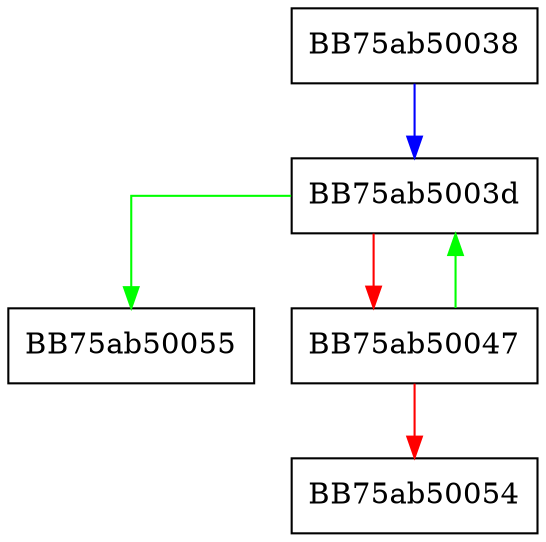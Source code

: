 digraph hasColumn {
  node [shape="box"];
  graph [splines=ortho];
  BB75ab50038 -> BB75ab5003d [color="blue"];
  BB75ab5003d -> BB75ab50055 [color="green"];
  BB75ab5003d -> BB75ab50047 [color="red"];
  BB75ab50047 -> BB75ab5003d [color="green"];
  BB75ab50047 -> BB75ab50054 [color="red"];
}